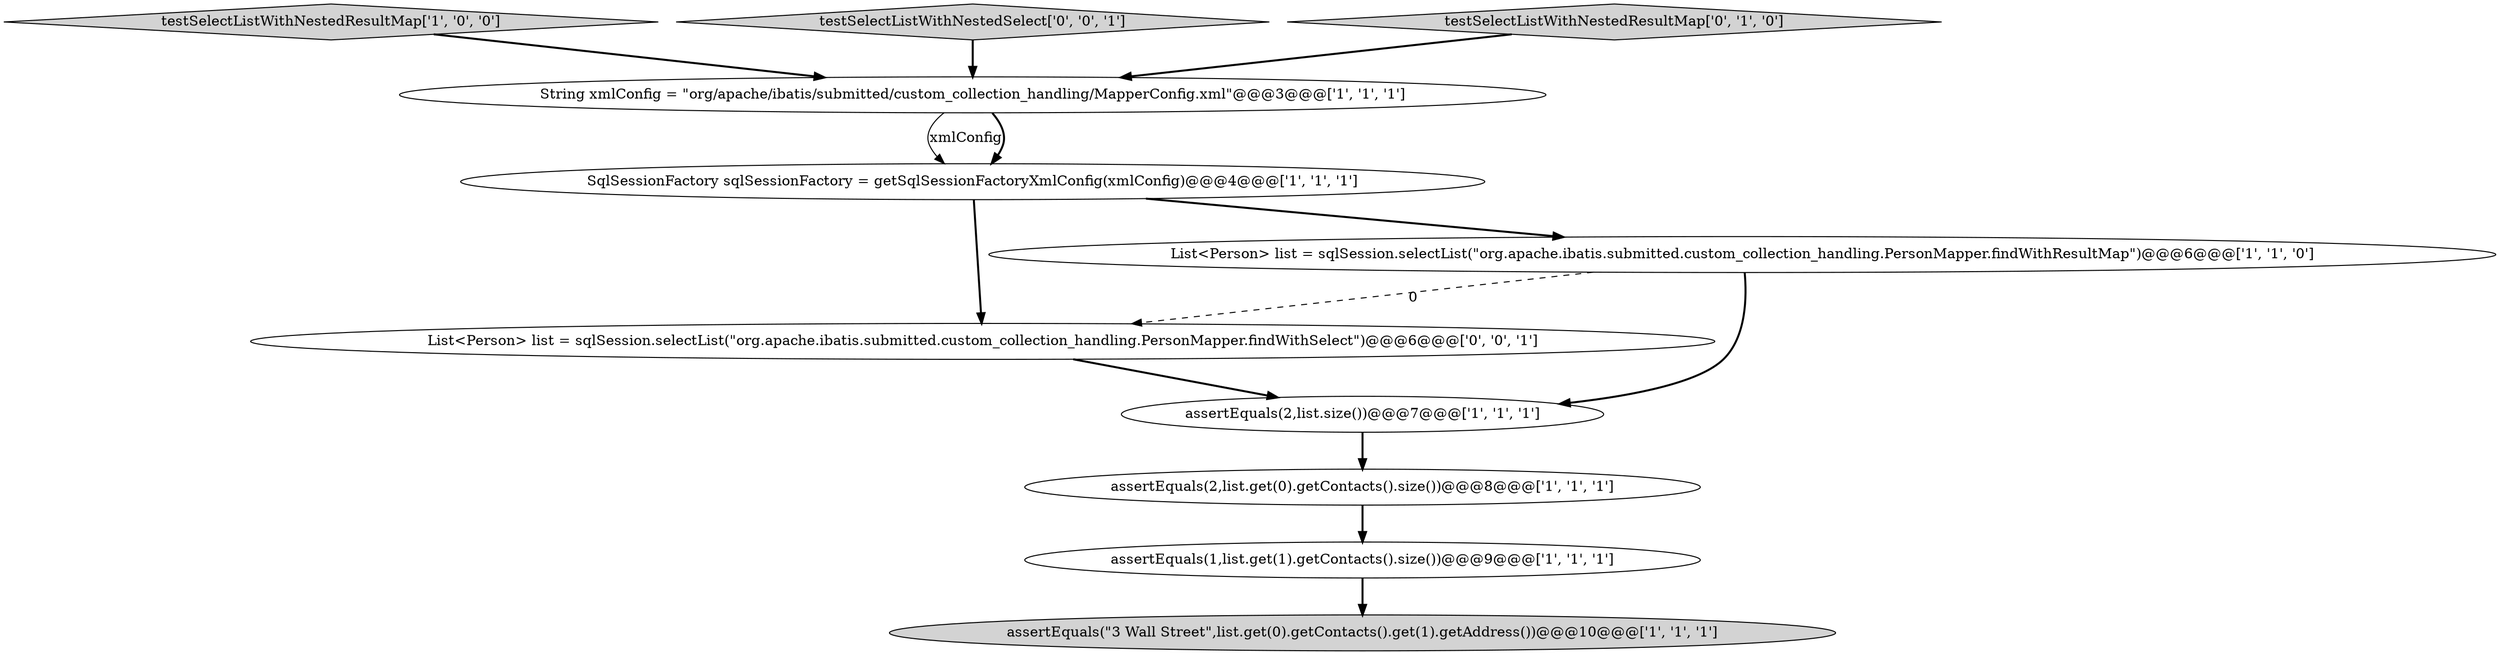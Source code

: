 digraph {
2 [style = filled, label = "String xmlConfig = \"org/apache/ibatis/submitted/custom_collection_handling/MapperConfig.xml\"@@@3@@@['1', '1', '1']", fillcolor = white, shape = ellipse image = "AAA0AAABBB1BBB"];
7 [style = filled, label = "testSelectListWithNestedResultMap['1', '0', '0']", fillcolor = lightgray, shape = diamond image = "AAA0AAABBB1BBB"];
9 [style = filled, label = "testSelectListWithNestedSelect['0', '0', '1']", fillcolor = lightgray, shape = diamond image = "AAA0AAABBB3BBB"];
1 [style = filled, label = "assertEquals(2,list.size())@@@7@@@['1', '1', '1']", fillcolor = white, shape = ellipse image = "AAA0AAABBB1BBB"];
3 [style = filled, label = "assertEquals(2,list.get(0).getContacts().size())@@@8@@@['1', '1', '1']", fillcolor = white, shape = ellipse image = "AAA0AAABBB1BBB"];
10 [style = filled, label = "List<Person> list = sqlSession.selectList(\"org.apache.ibatis.submitted.custom_collection_handling.PersonMapper.findWithSelect\")@@@6@@@['0', '0', '1']", fillcolor = white, shape = ellipse image = "AAA0AAABBB3BBB"];
4 [style = filled, label = "List<Person> list = sqlSession.selectList(\"org.apache.ibatis.submitted.custom_collection_handling.PersonMapper.findWithResultMap\")@@@6@@@['1', '1', '0']", fillcolor = white, shape = ellipse image = "AAA0AAABBB1BBB"];
6 [style = filled, label = "assertEquals(\"3 Wall Street\",list.get(0).getContacts().get(1).getAddress())@@@10@@@['1', '1', '1']", fillcolor = lightgray, shape = ellipse image = "AAA0AAABBB1BBB"];
8 [style = filled, label = "testSelectListWithNestedResultMap['0', '1', '0']", fillcolor = lightgray, shape = diamond image = "AAA0AAABBB2BBB"];
5 [style = filled, label = "SqlSessionFactory sqlSessionFactory = getSqlSessionFactoryXmlConfig(xmlConfig)@@@4@@@['1', '1', '1']", fillcolor = white, shape = ellipse image = "AAA0AAABBB1BBB"];
0 [style = filled, label = "assertEquals(1,list.get(1).getContacts().size())@@@9@@@['1', '1', '1']", fillcolor = white, shape = ellipse image = "AAA0AAABBB1BBB"];
1->3 [style = bold, label=""];
3->0 [style = bold, label=""];
5->10 [style = bold, label=""];
2->5 [style = solid, label="xmlConfig"];
4->1 [style = bold, label=""];
4->10 [style = dashed, label="0"];
8->2 [style = bold, label=""];
10->1 [style = bold, label=""];
0->6 [style = bold, label=""];
7->2 [style = bold, label=""];
9->2 [style = bold, label=""];
5->4 [style = bold, label=""];
2->5 [style = bold, label=""];
}
